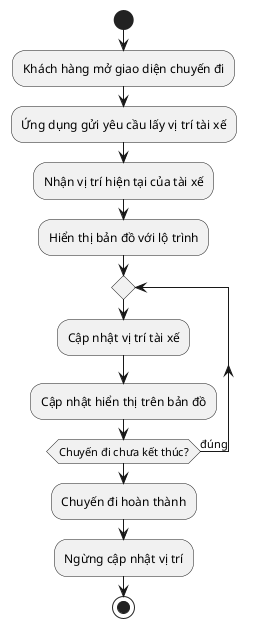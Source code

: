 @startuml Tracking-activity
start

:Khách hàng mở giao diện chuyến đi;

:Ứng dụng gửi yêu cầu lấy vị trí tài xế;
:Nhận vị trí hiện tại của tài xế;

:Hiển thị bản đồ với lộ trình;

repeat
    :Cập nhật vị trí tài xế;
    :Cập nhật hiển thị trên bản đồ;
repeat while (Chuyến đi chưa kết thúc?) is (đúng)

:Chuyến đi hoàn thành;
:Ngừng cập nhật vị trí;

stop
@enduml
